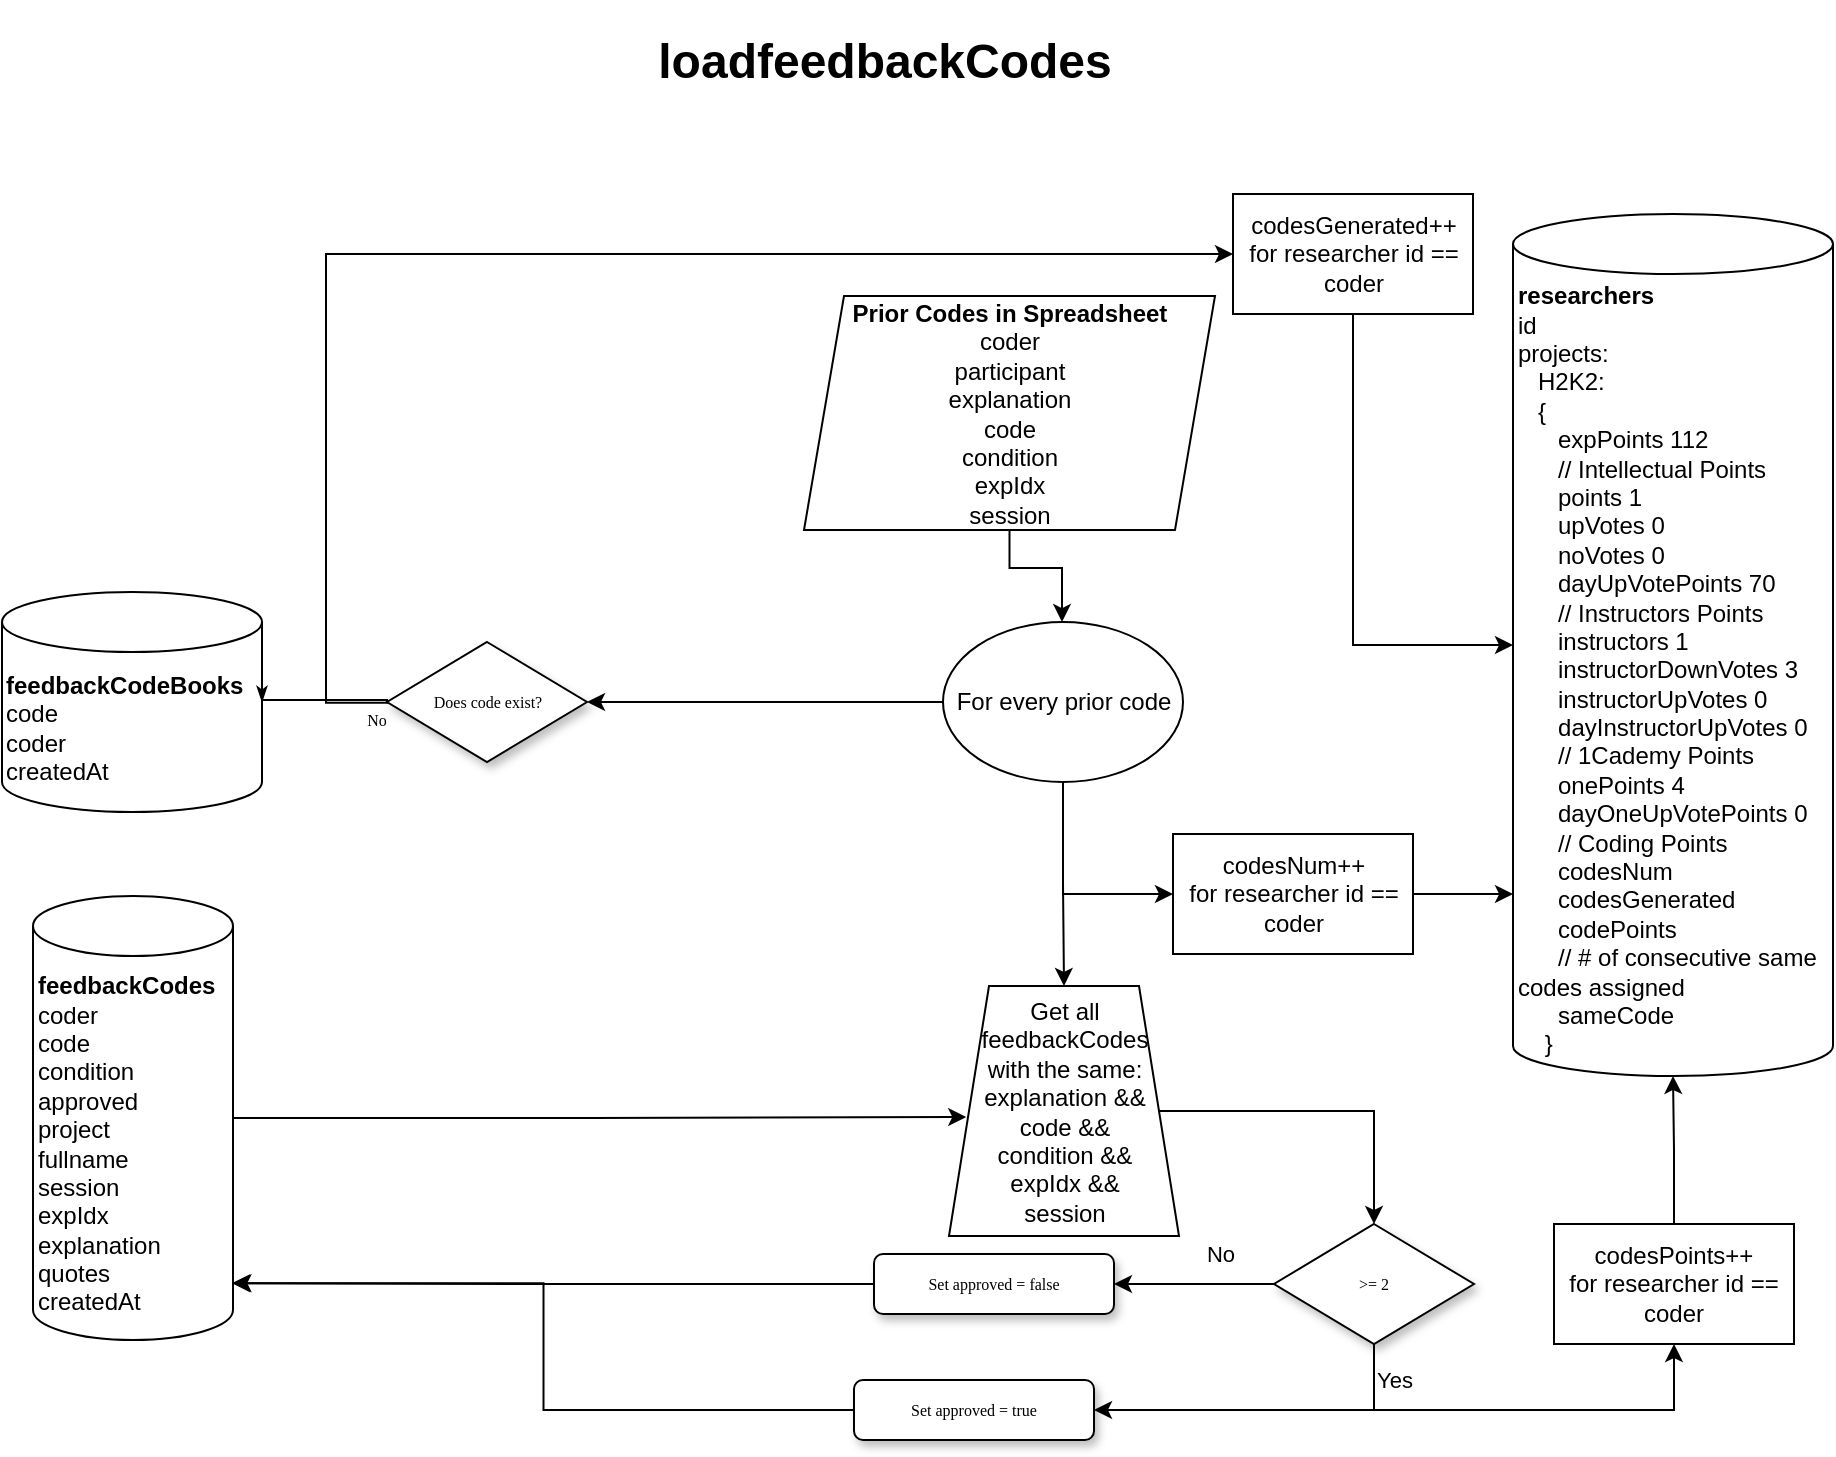 <mxfile>
    <diagram id="vwbJsP5kCBEH-EEFsKNK" name="Page-1">
        <mxGraphModel dx="1162" dy="425" grid="1" gridSize="10" guides="1" tooltips="1" connect="1" arrows="1" fold="1" page="1" pageScale="1" pageWidth="850" pageHeight="1100" math="0" shadow="0">
            <root>
                <mxCell id="0"/>
                <mxCell id="1" parent="0"/>
                <mxCell id="3" value="&lt;b&gt;feedbackCodeBooks&lt;/b&gt;&lt;br&gt;&lt;div&gt;code&lt;/div&gt;&lt;div&gt;coder&lt;/div&gt;&lt;div&gt;createdAt&lt;/div&gt;" style="shape=cylinder3;whiteSpace=wrap;html=1;boundedLbl=1;backgroundOutline=1;size=15;align=left;" parent="1" vertex="1">
                    <mxGeometry x="57" y="370" width="130" height="110" as="geometry"/>
                </mxCell>
                <mxCell id="4" style="edgeStyle=orthogonalEdgeStyle;rounded=0;orthogonalLoop=1;jettySize=auto;html=1;entryX=0.075;entryY=0.524;entryDx=0;entryDy=0;entryPerimeter=0;" parent="1" source="5" target="16" edge="1">
                    <mxGeometry relative="1" as="geometry">
                        <mxPoint x="339" y="633" as="targetPoint"/>
                    </mxGeometry>
                </mxCell>
                <mxCell id="5" value="&lt;b&gt;feedbackCodes&lt;/b&gt;&lt;br&gt;&lt;div&gt;coder&lt;/div&gt;&lt;div&gt;code&lt;/div&gt;&lt;div&gt;condition&lt;/div&gt;&lt;div&gt;approved&lt;/div&gt;&lt;div&gt;project&lt;/div&gt;&lt;div&gt;fullname&lt;/div&gt;&lt;div&gt;session&lt;/div&gt;&lt;div&gt;expIdx&lt;/div&gt;&lt;div&gt;explanation&lt;/div&gt;&lt;div&gt;quotes&lt;/div&gt;&lt;div&gt;createdAt&lt;/div&gt;" style="shape=cylinder3;whiteSpace=wrap;html=1;boundedLbl=1;backgroundOutline=1;size=15;align=left;" parent="1" vertex="1">
                    <mxGeometry x="72.5" y="522" width="100" height="222" as="geometry"/>
                </mxCell>
                <mxCell id="6" style="edgeStyle=orthogonalEdgeStyle;rounded=0;orthogonalLoop=1;jettySize=auto;html=1;" parent="1" source="7" target="11" edge="1">
                    <mxGeometry relative="1" as="geometry">
                        <mxPoint x="587.5" y="361" as="targetPoint"/>
                        <Array as="points">
                            <mxPoint x="561" y="358"/>
                            <mxPoint x="587" y="358"/>
                        </Array>
                    </mxGeometry>
                </mxCell>
                <mxCell id="7" value="&lt;b&gt;Prior Codes in Spreadsheet&lt;br&gt;&lt;/b&gt;coder&lt;br&gt;participant&lt;br&gt;explanation&lt;br&gt;code&lt;br&gt;condition&lt;br&gt;expIdx&lt;br&gt;session" style="shape=parallelogram;perimeter=parallelogramPerimeter;whiteSpace=wrap;html=1;fixedSize=1;align=center;" parent="1" vertex="1">
                    <mxGeometry x="458" y="222" width="205.5" height="117" as="geometry"/>
                </mxCell>
                <mxCell id="8" style="edgeStyle=orthogonalEdgeStyle;rounded=0;orthogonalLoop=1;jettySize=auto;html=1;entryX=1;entryY=0.5;entryDx=0;entryDy=0;" parent="1" source="11" target="14" edge="1">
                    <mxGeometry relative="1" as="geometry"/>
                </mxCell>
                <mxCell id="9" style="edgeStyle=orthogonalEdgeStyle;rounded=0;orthogonalLoop=1;jettySize=auto;html=1;" parent="1" source="11" target="16" edge="1">
                    <mxGeometry relative="1" as="geometry"/>
                </mxCell>
                <mxCell id="10" style="edgeStyle=orthogonalEdgeStyle;rounded=0;orthogonalLoop=1;jettySize=auto;html=1;exitX=0.5;exitY=1;exitDx=0;exitDy=0;entryX=0;entryY=0.5;entryDx=0;entryDy=0;" parent="1" source="11" target="30" edge="1">
                    <mxGeometry relative="1" as="geometry">
                        <mxPoint x="652.5" y="541" as="targetPoint"/>
                    </mxGeometry>
                </mxCell>
                <mxCell id="11" value="For every prior code" style="ellipse;whiteSpace=wrap;html=1;" parent="1" vertex="1">
                    <mxGeometry x="527.5" y="385" width="120" height="80" as="geometry"/>
                </mxCell>
                <mxCell id="12" value="No" style="edgeStyle=orthogonalEdgeStyle;rounded=0;html=1;labelBackgroundColor=none;startSize=5;endArrow=classicThin;endFill=1;endSize=5;jettySize=auto;orthogonalLoop=1;strokeWidth=1;fontFamily=Verdana;fontSize=8;exitX=0;exitY=0.5;exitDx=0;exitDy=0;entryX=1;entryY=0.5;entryDx=0;entryDy=0;entryPerimeter=0;" parent="1" source="14" target="3" edge="1">
                    <mxGeometry x="-0.778" y="10" relative="1" as="geometry">
                        <mxPoint as="offset"/>
                        <mxPoint x="299.5" y="604" as="sourcePoint"/>
                        <mxPoint x="239.5" y="493" as="targetPoint"/>
                        <Array as="points">
                            <mxPoint x="187.5" y="424"/>
                        </Array>
                    </mxGeometry>
                </mxCell>
                <mxCell id="13" style="edgeStyle=orthogonalEdgeStyle;rounded=0;orthogonalLoop=1;jettySize=auto;html=1;exitX=0.037;exitY=0.507;exitDx=0;exitDy=0;exitPerimeter=0;entryX=0;entryY=0.5;entryDx=0;entryDy=0;" parent="1" source="14" target="28" edge="1">
                    <mxGeometry relative="1" as="geometry">
                        <Array as="points">
                            <mxPoint x="219" y="425"/>
                            <mxPoint x="219" y="201"/>
                        </Array>
                    </mxGeometry>
                </mxCell>
                <mxCell id="14" value="Does code exist?" style="rhombus;whiteSpace=wrap;html=1;rounded=0;shadow=1;labelBackgroundColor=none;strokeWidth=1;fontFamily=Verdana;fontSize=8;align=center;" parent="1" vertex="1">
                    <mxGeometry x="249.5" y="395" width="100" height="60" as="geometry"/>
                </mxCell>
                <mxCell id="15" style="edgeStyle=orthogonalEdgeStyle;rounded=0;orthogonalLoop=1;jettySize=auto;html=1;entryX=0.5;entryY=0;entryDx=0;entryDy=0;" parent="1" source="16" target="22" edge="1">
                    <mxGeometry relative="1" as="geometry"/>
                </mxCell>
                <mxCell id="16" value="Get all feedbackCodes&lt;br&gt;with the same:&lt;br&gt;explanation &amp;amp;&amp;amp;&lt;br&gt;code &amp;amp;&amp;amp;&lt;br&gt;condition &amp;amp;&amp;amp;&lt;br&gt;expIdx &amp;amp;&amp;amp;&lt;br&gt;session" style="shape=trapezoid;perimeter=trapezoidPerimeter;whiteSpace=wrap;html=1;fixedSize=1;" parent="1" vertex="1">
                    <mxGeometry x="530.5" y="567" width="115" height="125" as="geometry"/>
                </mxCell>
                <mxCell id="17" style="edgeStyle=orthogonalEdgeStyle;rounded=0;orthogonalLoop=1;jettySize=auto;html=1;entryX=1.002;entryY=0.872;entryDx=0;entryDy=0;entryPerimeter=0;exitX=0;exitY=0.5;exitDx=0;exitDy=0;startArrow=none;" parent="1" source="23" target="5" edge="1">
                    <mxGeometry relative="1" as="geometry">
                        <Array as="points"/>
                    </mxGeometry>
                </mxCell>
                <mxCell id="18" value="Yes" style="edgeStyle=orthogonalEdgeStyle;rounded=0;orthogonalLoop=1;jettySize=auto;html=1;entryX=1;entryY=0.5;entryDx=0;entryDy=0;exitX=0.5;exitY=1;exitDx=0;exitDy=0;" parent="1" source="22" target="23" edge="1">
                    <mxGeometry x="-0.8" y="10" relative="1" as="geometry">
                        <mxPoint as="offset"/>
                    </mxGeometry>
                </mxCell>
                <mxCell id="19" style="edgeStyle=orthogonalEdgeStyle;rounded=0;orthogonalLoop=1;jettySize=auto;html=1;" parent="1" source="22" target="25" edge="1">
                    <mxGeometry relative="1" as="geometry"/>
                </mxCell>
                <mxCell id="20" value="No" style="edgeLabel;html=1;align=center;verticalAlign=middle;resizable=0;points=[];" parent="19" connectable="0" vertex="1">
                    <mxGeometry x="-0.325" y="-1" relative="1" as="geometry">
                        <mxPoint y="-14" as="offset"/>
                    </mxGeometry>
                </mxCell>
                <mxCell id="21" style="edgeStyle=orthogonalEdgeStyle;rounded=0;orthogonalLoop=1;jettySize=auto;html=1;entryX=0.5;entryY=1;entryDx=0;entryDy=0;exitX=0.5;exitY=1;exitDx=0;exitDy=0;" parent="1" source="22" target="32" edge="1">
                    <mxGeometry relative="1" as="geometry">
                        <Array as="points">
                            <mxPoint x="743" y="779"/>
                            <mxPoint x="893" y="779"/>
                        </Array>
                    </mxGeometry>
                </mxCell>
                <mxCell id="22" value="&amp;gt;= 2" style="rhombus;whiteSpace=wrap;html=1;rounded=0;shadow=1;labelBackgroundColor=none;strokeWidth=1;fontFamily=Verdana;fontSize=8;align=center;" parent="1" vertex="1">
                    <mxGeometry x="693" y="686" width="100" height="60" as="geometry"/>
                </mxCell>
                <mxCell id="23" value="Set approved = true" style="rounded=1;whiteSpace=wrap;html=1;shadow=1;labelBackgroundColor=none;strokeWidth=1;fontFamily=Verdana;fontSize=8;align=center;" parent="1" vertex="1">
                    <mxGeometry x="483" y="764" width="120" height="30" as="geometry"/>
                </mxCell>
                <mxCell id="24" style="edgeStyle=orthogonalEdgeStyle;rounded=0;orthogonalLoop=1;jettySize=auto;html=1;entryX=0.995;entryY=0.872;entryDx=0;entryDy=0;entryPerimeter=0;" parent="1" source="25" target="5" edge="1">
                    <mxGeometry relative="1" as="geometry"/>
                </mxCell>
                <mxCell id="25" value="Set approved = false" style="rounded=1;whiteSpace=wrap;html=1;shadow=1;labelBackgroundColor=none;strokeWidth=1;fontFamily=Verdana;fontSize=8;align=center;" parent="1" vertex="1">
                    <mxGeometry x="493" y="701" width="120" height="30" as="geometry"/>
                </mxCell>
                <mxCell id="26" value="&lt;b&gt;researchers&lt;/b&gt;&lt;br&gt;id&lt;br&gt;projects:&lt;br&gt;&amp;nbsp; &amp;nbsp;H2K2:&lt;br&gt;&amp;nbsp; &amp;nbsp;{&lt;br&gt;&amp;nbsp; &amp;nbsp; &amp;nbsp; expPoints 112&lt;br&gt;&amp;nbsp; &amp;nbsp; &amp;nbsp; // Intellectual Points&lt;br&gt;&amp;nbsp; &amp;nbsp; &amp;nbsp; points 1&lt;br&gt;&amp;nbsp; &amp;nbsp; &amp;nbsp; upVotes 0&amp;nbsp;&lt;br&gt;&amp;nbsp; &amp;nbsp; &amp;nbsp; noVotes 0&lt;br&gt;&lt;div&gt;&amp;nbsp; &amp;nbsp; &amp;nbsp; dayUpVotePoints 70&amp;nbsp;&lt;/div&gt;&amp;nbsp; &amp;nbsp; &amp;nbsp; // Instructors&amp;nbsp;Points&lt;br&gt;&amp;nbsp; &amp;nbsp; &amp;nbsp; instructors 1&lt;br&gt;&amp;nbsp; &amp;nbsp; &amp;nbsp; instructorDownVotes 3&lt;br&gt;&amp;nbsp; &amp;nbsp; &amp;nbsp; instructorUpVotes 0&lt;br&gt;&amp;nbsp; &amp;nbsp; &amp;nbsp;&amp;nbsp;&lt;span style=&quot;color: rgb(0 , 0 , 0)&quot;&gt;dayInstructorUpVotes 0&lt;/span&gt;&lt;br&gt;&lt;div&gt;&lt;/div&gt;&amp;nbsp; &amp;nbsp; &amp;nbsp; // 1Cademy&amp;nbsp;Points&lt;br&gt;&amp;nbsp; &amp;nbsp; &amp;nbsp; onePoints 4&lt;br&gt;&amp;nbsp; &amp;nbsp; &amp;nbsp; dayOneUpVotePoints 0&lt;br&gt;&amp;nbsp; &amp;nbsp; &amp;nbsp; // Coding Points&lt;br&gt;&amp;nbsp; &amp;nbsp; &amp;nbsp; codesNum&lt;br&gt;&amp;nbsp; &amp;nbsp; &amp;nbsp; codesGenerated&lt;br&gt;&amp;nbsp; &amp;nbsp; &amp;nbsp; codePoints&lt;br&gt;&amp;nbsp; &amp;nbsp; &amp;nbsp; // # of consecutive same codes assigned&lt;br&gt;&amp;nbsp; &amp;nbsp; &amp;nbsp; sameCode&lt;br&gt;&amp;nbsp; &amp;nbsp; }" style="shape=cylinder3;whiteSpace=wrap;html=1;boundedLbl=1;backgroundOutline=1;size=15;align=left;" parent="1" vertex="1">
                    <mxGeometry x="812.5" y="181" width="160" height="431" as="geometry"/>
                </mxCell>
                <mxCell id="27" style="edgeStyle=orthogonalEdgeStyle;rounded=0;orthogonalLoop=1;jettySize=auto;html=1;exitX=0.5;exitY=1;exitDx=0;exitDy=0;" parent="1" source="28" target="26" edge="1">
                    <mxGeometry relative="1" as="geometry"/>
                </mxCell>
                <mxCell id="28" value="codesGenerated++&lt;br&gt;for researcher id == coder" style="rounded=0;whiteSpace=wrap;html=1;" parent="1" vertex="1">
                    <mxGeometry x="672.5" y="171" width="120" height="60" as="geometry"/>
                </mxCell>
                <mxCell id="29" style="edgeStyle=orthogonalEdgeStyle;rounded=0;orthogonalLoop=1;jettySize=auto;html=1;entryX=0;entryY=0.789;entryDx=0;entryDy=0;entryPerimeter=0;" parent="1" source="30" target="26" edge="1">
                    <mxGeometry relative="1" as="geometry"/>
                </mxCell>
                <mxCell id="30" value="codesNum++&lt;br&gt;for researcher id == coder" style="rounded=0;whiteSpace=wrap;html=1;" parent="1" vertex="1">
                    <mxGeometry x="642.5" y="491" width="120" height="60" as="geometry"/>
                </mxCell>
                <mxCell id="31" style="edgeStyle=orthogonalEdgeStyle;rounded=0;orthogonalLoop=1;jettySize=auto;html=1;entryX=0.5;entryY=1;entryDx=0;entryDy=0;entryPerimeter=0;" parent="1" source="32" target="26" edge="1">
                    <mxGeometry relative="1" as="geometry"/>
                </mxCell>
                <mxCell id="32" value="codesPoints++&lt;br&gt;for researcher id == coder" style="rounded=0;whiteSpace=wrap;html=1;" parent="1" vertex="1">
                    <mxGeometry x="833" y="686" width="120" height="60" as="geometry"/>
                </mxCell>
                <mxCell id="33" value="&lt;h1&gt;loadfeedbackCodes&lt;/h1&gt;" style="text;html=1;resizable=0;autosize=1;align=center;verticalAlign=middle;points=[];fillColor=none;strokeColor=none;rounded=0;" vertex="1" parent="1">
                    <mxGeometry x="377.5" y="80" width="240" height="50" as="geometry"/>
                </mxCell>
            </root>
        </mxGraphModel>
    </diagram>
</mxfile>